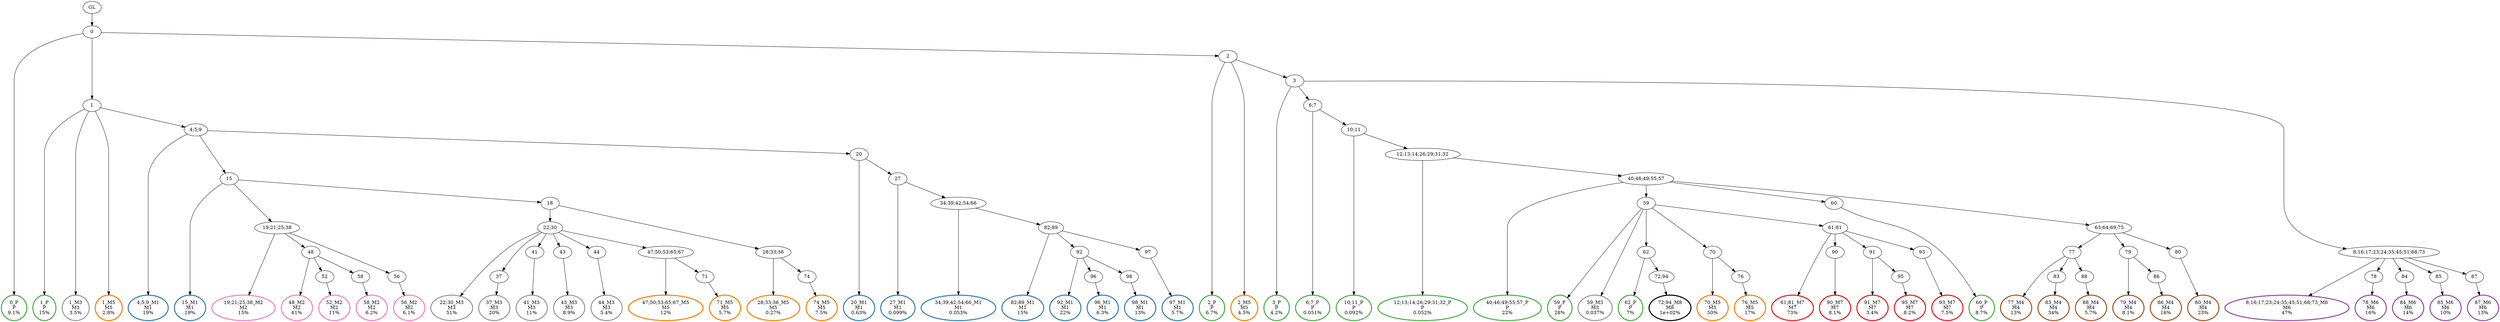 digraph T {
	{
		rank=same
		112 [penwidth=3,colorscheme=set19,color=3,label="0_P\nP\n9.1%"]
		110 [penwidth=3,colorscheme=set19,color=3,label="1_P\nP\n15%"]
		108 [penwidth=3,colorscheme=set19,color=3,label="2_P\nP\n6.7%"]
		106 [penwidth=3,colorscheme=set19,color=3,label="3_P\nP\n4.2%"]
		104 [penwidth=3,colorscheme=set19,color=3,label="6;7_P\nP\n0.051%"]
		102 [penwidth=3,colorscheme=set19,color=3,label="10;11_P\nP\n0.092%"]
		100 [penwidth=3,colorscheme=set19,color=3,label="12;13;14;26;29;31;32_P\nP\n0.052%"]
		98 [penwidth=3,colorscheme=set19,color=3,label="40;46;49;55;57_P\nP\n22%"]
		96 [penwidth=3,colorscheme=set19,color=3,label="59_P\nP\n28%"]
		94 [penwidth=3,colorscheme=set19,color=3,label="62_P\nP\n7%"]
		92 [penwidth=3,colorscheme=set19,color=3,label="60_P\nP\n8.7%"]
		90 [penwidth=3,colorscheme=set19,color=2,label="4;5;9_M1\nM1\n19%"]
		88 [penwidth=3,colorscheme=set19,color=2,label="15_M1\nM1\n19%"]
		86 [penwidth=3,colorscheme=set19,color=2,label="20_M1\nM1\n0.63%"]
		84 [penwidth=3,colorscheme=set19,color=2,label="27_M1\nM1\n0.099%"]
		82 [penwidth=3,colorscheme=set19,color=2,label="34;39;42;54;66_M1\nM1\n0.053%"]
		80 [penwidth=3,colorscheme=set19,color=2,label="82;89_M1\nM1\n15%"]
		78 [penwidth=3,colorscheme=set19,color=2,label="92_M1\nM1\n22%"]
		76 [penwidth=3,colorscheme=set19,color=2,label="96_M1\nM1\n6.3%"]
		74 [penwidth=3,colorscheme=set19,color=2,label="98_M1\nM1\n13%"]
		72 [penwidth=3,colorscheme=set19,color=2,label="97_M1\nM1\n5.7%"]
		70 [penwidth=3,colorscheme=set19,color=8,label="19;21;25;38_M2\nM2\n15%"]
		68 [penwidth=3,colorscheme=set19,color=8,label="48_M2\nM2\n61%"]
		66 [penwidth=3,colorscheme=set19,color=8,label="52_M2\nM2\n11%"]
		64 [penwidth=3,colorscheme=set19,color=8,label="58_M2\nM2\n6.2%"]
		62 [penwidth=3,colorscheme=set19,color=8,label="56_M2\nM2\n6.1%"]
		61 [penwidth=3,colorscheme=set19,color=9,label="1_M3\nM3\n3.5%"]
		58 [penwidth=3,colorscheme=set19,color=9,label="22;30_M3\nM3\n51%"]
		56 [penwidth=3,colorscheme=set19,color=9,label="37_M3\nM3\n20%"]
		54 [penwidth=3,colorscheme=set19,color=9,label="41_M3\nM3\n11%"]
		52 [penwidth=3,colorscheme=set19,color=9,label="43_M3\nM3\n8.9%"]
		50 [penwidth=3,colorscheme=set19,color=9,label="44_M3\nM3\n5.4%"]
		49 [penwidth=3,colorscheme=set19,color=9,label="59_M3\nM3\n0.037%"]
		46 [penwidth=3,colorscheme=set19,color=7,label="77_M4\nM4\n13%"]
		44 [penwidth=3,colorscheme=set19,color=7,label="83_M4\nM4\n34%"]
		42 [penwidth=3,colorscheme=set19,color=7,label="88_M4\nM4\n5.7%"]
		40 [penwidth=3,colorscheme=set19,color=7,label="79_M4\nM4\n8.1%"]
		38 [penwidth=3,colorscheme=set19,color=7,label="86_M4\nM4\n16%"]
		36 [penwidth=3,colorscheme=set19,color=7,label="80_M4\nM4\n23%"]
		35 [penwidth=3,colorscheme=set19,color=5,label="1_M5\nM5\n2.8%"]
		33 [penwidth=3,colorscheme=set19,color=5,label="47;50;53;65;67_M5\nM5\n12%"]
		31 [penwidth=3,colorscheme=set19,color=5,label="71_M5\nM5\n5.7%"]
		29 [penwidth=3,colorscheme=set19,color=5,label="28;33;36_M5\nM5\n0.27%"]
		27 [penwidth=3,colorscheme=set19,color=5,label="74_M5\nM5\n7.5%"]
		26 [penwidth=3,colorscheme=set19,color=5,label="2_M5\nM5\n4.5%"]
		24 [penwidth=3,colorscheme=set19,color=5,label="70_M5\nM5\n50%"]
		22 [penwidth=3,colorscheme=set19,color=5,label="76_M5\nM5\n17%"]
		20 [penwidth=3,colorscheme=set19,color=4,label="8;16;17;23;24;35;45;51;68;73_M6\nM6\n47%"]
		18 [penwidth=3,colorscheme=set19,color=4,label="78_M6\nM6\n16%"]
		16 [penwidth=3,colorscheme=set19,color=4,label="84_M6\nM6\n14%"]
		14 [penwidth=3,colorscheme=set19,color=4,label="85_M6\nM6\n10%"]
		12 [penwidth=3,colorscheme=set19,color=4,label="87_M6\nM6\n13%"]
		10 [penwidth=3,colorscheme=set19,color=1,label="61;81_M7\nM7\n73%"]
		8 [penwidth=3,colorscheme=set19,color=1,label="90_M7\nM7\n8.1%"]
		6 [penwidth=3,colorscheme=set19,color=1,label="91_M7\nM7\n3.4%"]
		4 [penwidth=3,colorscheme=set19,color=1,label="95_M7\nM7\n8.2%"]
		2 [penwidth=3,colorscheme=set19,color=1,label="93_M7\nM7\n7.5%"]
		0 [penwidth=3,colorscheme=set19,color=10,label="72;94_M8\nM8\n1e+02%"]
	}
	114 [label="GL"]
	113 [label="0"]
	111 [label="1"]
	109 [label="2"]
	107 [label="3"]
	105 [label="6;7"]
	103 [label="10;11"]
	101 [label="12;13;14;26;29;31;32"]
	99 [label="40;46;49;55;57"]
	97 [label="59"]
	95 [label="62"]
	93 [label="60"]
	91 [label="4;5;9"]
	89 [label="15"]
	87 [label="20"]
	85 [label="27"]
	83 [label="34;39;42;54;66"]
	81 [label="82;89"]
	79 [label="92"]
	77 [label="96"]
	75 [label="98"]
	73 [label="97"]
	71 [label="19;21;25;38"]
	69 [label="48"]
	67 [label="52"]
	65 [label="58"]
	63 [label="56"]
	60 [label="18"]
	59 [label="22;30"]
	57 [label="37"]
	55 [label="41"]
	53 [label="43"]
	51 [label="44"]
	48 [label="63;64;69;75"]
	47 [label="77"]
	45 [label="83"]
	43 [label="88"]
	41 [label="79"]
	39 [label="86"]
	37 [label="80"]
	34 [label="47;50;53;65;67"]
	32 [label="71"]
	30 [label="28;33;36"]
	28 [label="74"]
	25 [label="70"]
	23 [label="76"]
	21 [label="8;16;17;23;24;35;45;51;68;73"]
	19 [label="78"]
	17 [label="84"]
	15 [label="85"]
	13 [label="87"]
	11 [label="61;81"]
	9 [label="90"]
	7 [label="91"]
	5 [label="95"]
	3 [label="93"]
	1 [label="72;94"]
	114 -> 113
	113 -> 112
	113 -> 111
	113 -> 109
	111 -> 110
	111 -> 91
	111 -> 61
	111 -> 35
	109 -> 108
	109 -> 107
	109 -> 26
	107 -> 106
	107 -> 105
	107 -> 21
	105 -> 104
	105 -> 103
	103 -> 102
	103 -> 101
	101 -> 100
	101 -> 99
	99 -> 98
	99 -> 97
	99 -> 93
	99 -> 48
	97 -> 96
	97 -> 95
	97 -> 49
	97 -> 25
	97 -> 11
	95 -> 94
	95 -> 1
	93 -> 92
	91 -> 90
	91 -> 89
	91 -> 87
	89 -> 88
	89 -> 71
	89 -> 60
	87 -> 86
	87 -> 85
	85 -> 84
	85 -> 83
	83 -> 82
	83 -> 81
	81 -> 80
	81 -> 79
	81 -> 73
	79 -> 78
	79 -> 77
	79 -> 75
	77 -> 76
	75 -> 74
	73 -> 72
	71 -> 70
	71 -> 69
	71 -> 63
	69 -> 68
	69 -> 67
	69 -> 65
	67 -> 66
	65 -> 64
	63 -> 62
	60 -> 59
	60 -> 30
	59 -> 58
	59 -> 57
	59 -> 55
	59 -> 53
	59 -> 51
	59 -> 34
	57 -> 56
	55 -> 54
	53 -> 52
	51 -> 50
	48 -> 47
	48 -> 41
	48 -> 37
	47 -> 46
	47 -> 45
	47 -> 43
	45 -> 44
	43 -> 42
	41 -> 40
	41 -> 39
	39 -> 38
	37 -> 36
	34 -> 33
	34 -> 32
	32 -> 31
	30 -> 29
	30 -> 28
	28 -> 27
	25 -> 24
	25 -> 23
	23 -> 22
	21 -> 20
	21 -> 19
	21 -> 17
	21 -> 15
	21 -> 13
	19 -> 18
	17 -> 16
	15 -> 14
	13 -> 12
	11 -> 10
	11 -> 9
	11 -> 7
	11 -> 3
	9 -> 8
	7 -> 6
	7 -> 5
	5 -> 4
	3 -> 2
	1 -> 0
}
